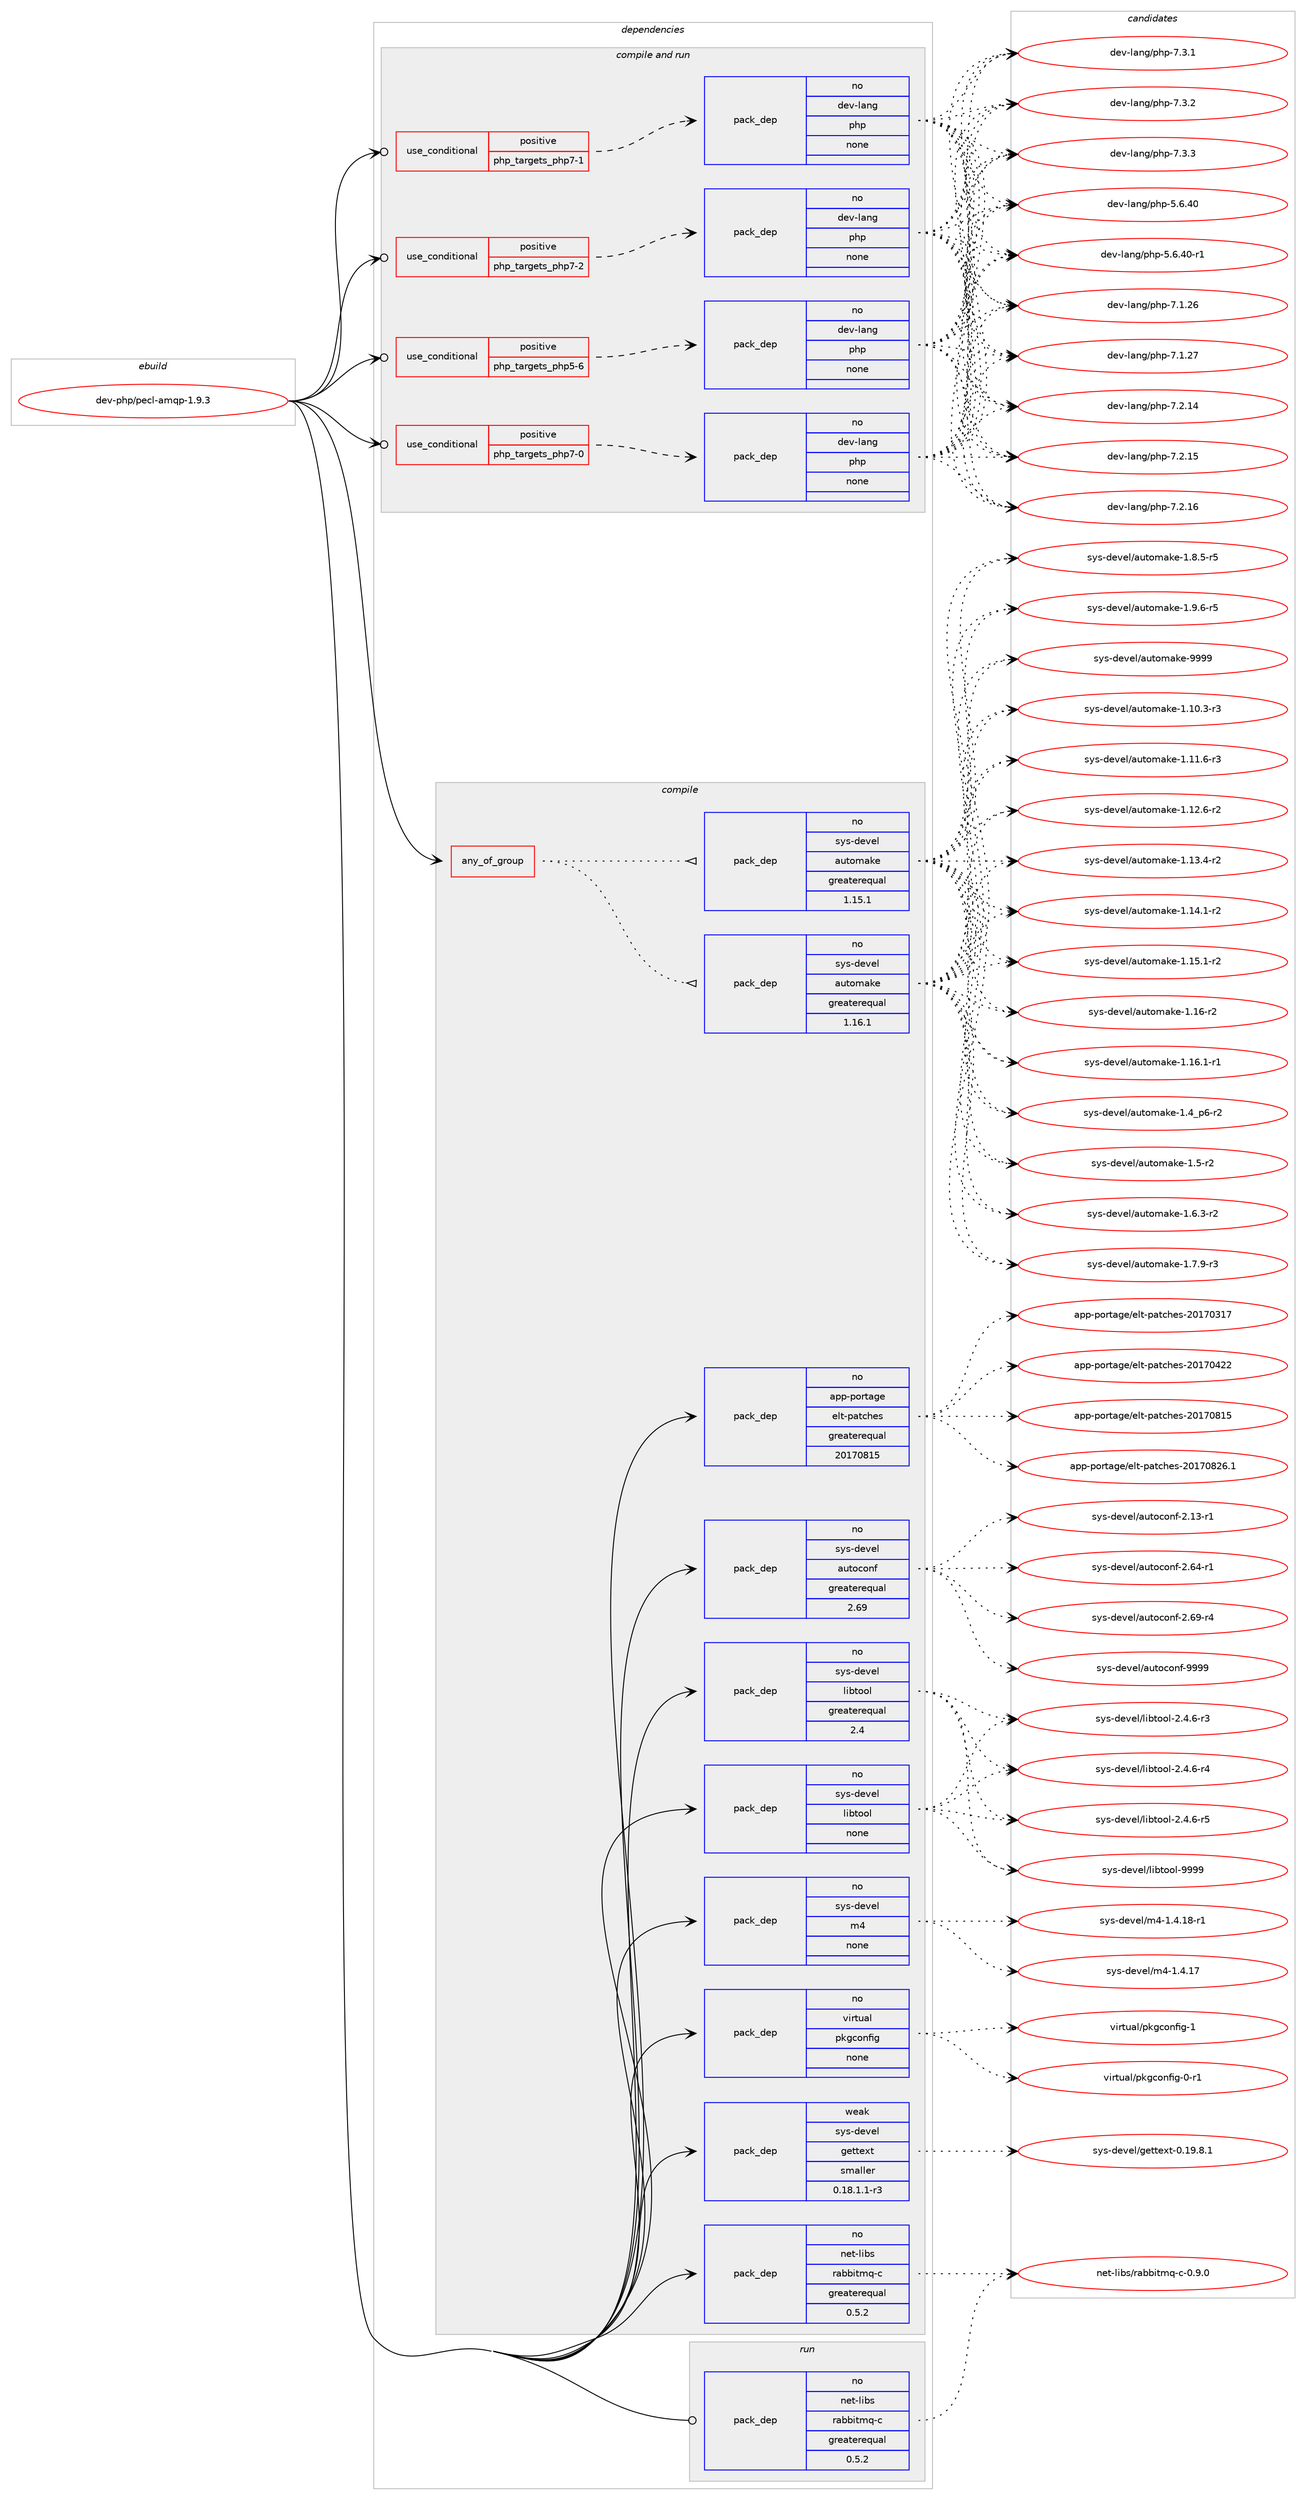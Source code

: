 digraph prolog {

# *************
# Graph options
# *************

newrank=true;
concentrate=true;
compound=true;
graph [rankdir=LR,fontname=Helvetica,fontsize=10,ranksep=1.5];#, ranksep=2.5, nodesep=0.2];
edge  [arrowhead=vee];
node  [fontname=Helvetica,fontsize=10];

# **********
# The ebuild
# **********

subgraph cluster_leftcol {
color=gray;
rank=same;
label=<<i>ebuild</i>>;
id [label="dev-php/pecl-amqp-1.9.3", color=red, width=4, href="../dev-php/pecl-amqp-1.9.3.svg"];
}

# ****************
# The dependencies
# ****************

subgraph cluster_midcol {
color=gray;
label=<<i>dependencies</i>>;
subgraph cluster_compile {
fillcolor="#eeeeee";
style=filled;
label=<<i>compile</i>>;
subgraph any22521 {
dependency1393180 [label=<<TABLE BORDER="0" CELLBORDER="1" CELLSPACING="0" CELLPADDING="4"><TR><TD CELLPADDING="10">any_of_group</TD></TR></TABLE>>, shape=none, color=red];subgraph pack1000737 {
dependency1393181 [label=<<TABLE BORDER="0" CELLBORDER="1" CELLSPACING="0" CELLPADDING="4" WIDTH="220"><TR><TD ROWSPAN="6" CELLPADDING="30">pack_dep</TD></TR><TR><TD WIDTH="110">no</TD></TR><TR><TD>sys-devel</TD></TR><TR><TD>automake</TD></TR><TR><TD>greaterequal</TD></TR><TR><TD>1.16.1</TD></TR></TABLE>>, shape=none, color=blue];
}
dependency1393180:e -> dependency1393181:w [weight=20,style="dotted",arrowhead="oinv"];
subgraph pack1000738 {
dependency1393182 [label=<<TABLE BORDER="0" CELLBORDER="1" CELLSPACING="0" CELLPADDING="4" WIDTH="220"><TR><TD ROWSPAN="6" CELLPADDING="30">pack_dep</TD></TR><TR><TD WIDTH="110">no</TD></TR><TR><TD>sys-devel</TD></TR><TR><TD>automake</TD></TR><TR><TD>greaterequal</TD></TR><TR><TD>1.15.1</TD></TR></TABLE>>, shape=none, color=blue];
}
dependency1393180:e -> dependency1393182:w [weight=20,style="dotted",arrowhead="oinv"];
}
id:e -> dependency1393180:w [weight=20,style="solid",arrowhead="vee"];
subgraph pack1000739 {
dependency1393183 [label=<<TABLE BORDER="0" CELLBORDER="1" CELLSPACING="0" CELLPADDING="4" WIDTH="220"><TR><TD ROWSPAN="6" CELLPADDING="30">pack_dep</TD></TR><TR><TD WIDTH="110">no</TD></TR><TR><TD>app-portage</TD></TR><TR><TD>elt-patches</TD></TR><TR><TD>greaterequal</TD></TR><TR><TD>20170815</TD></TR></TABLE>>, shape=none, color=blue];
}
id:e -> dependency1393183:w [weight=20,style="solid",arrowhead="vee"];
subgraph pack1000740 {
dependency1393184 [label=<<TABLE BORDER="0" CELLBORDER="1" CELLSPACING="0" CELLPADDING="4" WIDTH="220"><TR><TD ROWSPAN="6" CELLPADDING="30">pack_dep</TD></TR><TR><TD WIDTH="110">no</TD></TR><TR><TD>net-libs</TD></TR><TR><TD>rabbitmq-c</TD></TR><TR><TD>greaterequal</TD></TR><TR><TD>0.5.2</TD></TR></TABLE>>, shape=none, color=blue];
}
id:e -> dependency1393184:w [weight=20,style="solid",arrowhead="vee"];
subgraph pack1000741 {
dependency1393185 [label=<<TABLE BORDER="0" CELLBORDER="1" CELLSPACING="0" CELLPADDING="4" WIDTH="220"><TR><TD ROWSPAN="6" CELLPADDING="30">pack_dep</TD></TR><TR><TD WIDTH="110">no</TD></TR><TR><TD>sys-devel</TD></TR><TR><TD>autoconf</TD></TR><TR><TD>greaterequal</TD></TR><TR><TD>2.69</TD></TR></TABLE>>, shape=none, color=blue];
}
id:e -> dependency1393185:w [weight=20,style="solid",arrowhead="vee"];
subgraph pack1000742 {
dependency1393186 [label=<<TABLE BORDER="0" CELLBORDER="1" CELLSPACING="0" CELLPADDING="4" WIDTH="220"><TR><TD ROWSPAN="6" CELLPADDING="30">pack_dep</TD></TR><TR><TD WIDTH="110">no</TD></TR><TR><TD>sys-devel</TD></TR><TR><TD>libtool</TD></TR><TR><TD>greaterequal</TD></TR><TR><TD>2.4</TD></TR></TABLE>>, shape=none, color=blue];
}
id:e -> dependency1393186:w [weight=20,style="solid",arrowhead="vee"];
subgraph pack1000743 {
dependency1393187 [label=<<TABLE BORDER="0" CELLBORDER="1" CELLSPACING="0" CELLPADDING="4" WIDTH="220"><TR><TD ROWSPAN="6" CELLPADDING="30">pack_dep</TD></TR><TR><TD WIDTH="110">no</TD></TR><TR><TD>sys-devel</TD></TR><TR><TD>libtool</TD></TR><TR><TD>none</TD></TR><TR><TD></TD></TR></TABLE>>, shape=none, color=blue];
}
id:e -> dependency1393187:w [weight=20,style="solid",arrowhead="vee"];
subgraph pack1000744 {
dependency1393188 [label=<<TABLE BORDER="0" CELLBORDER="1" CELLSPACING="0" CELLPADDING="4" WIDTH="220"><TR><TD ROWSPAN="6" CELLPADDING="30">pack_dep</TD></TR><TR><TD WIDTH="110">no</TD></TR><TR><TD>sys-devel</TD></TR><TR><TD>m4</TD></TR><TR><TD>none</TD></TR><TR><TD></TD></TR></TABLE>>, shape=none, color=blue];
}
id:e -> dependency1393188:w [weight=20,style="solid",arrowhead="vee"];
subgraph pack1000745 {
dependency1393189 [label=<<TABLE BORDER="0" CELLBORDER="1" CELLSPACING="0" CELLPADDING="4" WIDTH="220"><TR><TD ROWSPAN="6" CELLPADDING="30">pack_dep</TD></TR><TR><TD WIDTH="110">no</TD></TR><TR><TD>virtual</TD></TR><TR><TD>pkgconfig</TD></TR><TR><TD>none</TD></TR><TR><TD></TD></TR></TABLE>>, shape=none, color=blue];
}
id:e -> dependency1393189:w [weight=20,style="solid",arrowhead="vee"];
subgraph pack1000746 {
dependency1393190 [label=<<TABLE BORDER="0" CELLBORDER="1" CELLSPACING="0" CELLPADDING="4" WIDTH="220"><TR><TD ROWSPAN="6" CELLPADDING="30">pack_dep</TD></TR><TR><TD WIDTH="110">weak</TD></TR><TR><TD>sys-devel</TD></TR><TR><TD>gettext</TD></TR><TR><TD>smaller</TD></TR><TR><TD>0.18.1.1-r3</TD></TR></TABLE>>, shape=none, color=blue];
}
id:e -> dependency1393190:w [weight=20,style="solid",arrowhead="vee"];
}
subgraph cluster_compileandrun {
fillcolor="#eeeeee";
style=filled;
label=<<i>compile and run</i>>;
subgraph cond369357 {
dependency1393191 [label=<<TABLE BORDER="0" CELLBORDER="1" CELLSPACING="0" CELLPADDING="4"><TR><TD ROWSPAN="3" CELLPADDING="10">use_conditional</TD></TR><TR><TD>positive</TD></TR><TR><TD>php_targets_php5-6</TD></TR></TABLE>>, shape=none, color=red];
subgraph pack1000747 {
dependency1393192 [label=<<TABLE BORDER="0" CELLBORDER="1" CELLSPACING="0" CELLPADDING="4" WIDTH="220"><TR><TD ROWSPAN="6" CELLPADDING="30">pack_dep</TD></TR><TR><TD WIDTH="110">no</TD></TR><TR><TD>dev-lang</TD></TR><TR><TD>php</TD></TR><TR><TD>none</TD></TR><TR><TD></TD></TR></TABLE>>, shape=none, color=blue];
}
dependency1393191:e -> dependency1393192:w [weight=20,style="dashed",arrowhead="vee"];
}
id:e -> dependency1393191:w [weight=20,style="solid",arrowhead="odotvee"];
subgraph cond369358 {
dependency1393193 [label=<<TABLE BORDER="0" CELLBORDER="1" CELLSPACING="0" CELLPADDING="4"><TR><TD ROWSPAN="3" CELLPADDING="10">use_conditional</TD></TR><TR><TD>positive</TD></TR><TR><TD>php_targets_php7-0</TD></TR></TABLE>>, shape=none, color=red];
subgraph pack1000748 {
dependency1393194 [label=<<TABLE BORDER="0" CELLBORDER="1" CELLSPACING="0" CELLPADDING="4" WIDTH="220"><TR><TD ROWSPAN="6" CELLPADDING="30">pack_dep</TD></TR><TR><TD WIDTH="110">no</TD></TR><TR><TD>dev-lang</TD></TR><TR><TD>php</TD></TR><TR><TD>none</TD></TR><TR><TD></TD></TR></TABLE>>, shape=none, color=blue];
}
dependency1393193:e -> dependency1393194:w [weight=20,style="dashed",arrowhead="vee"];
}
id:e -> dependency1393193:w [weight=20,style="solid",arrowhead="odotvee"];
subgraph cond369359 {
dependency1393195 [label=<<TABLE BORDER="0" CELLBORDER="1" CELLSPACING="0" CELLPADDING="4"><TR><TD ROWSPAN="3" CELLPADDING="10">use_conditional</TD></TR><TR><TD>positive</TD></TR><TR><TD>php_targets_php7-1</TD></TR></TABLE>>, shape=none, color=red];
subgraph pack1000749 {
dependency1393196 [label=<<TABLE BORDER="0" CELLBORDER="1" CELLSPACING="0" CELLPADDING="4" WIDTH="220"><TR><TD ROWSPAN="6" CELLPADDING="30">pack_dep</TD></TR><TR><TD WIDTH="110">no</TD></TR><TR><TD>dev-lang</TD></TR><TR><TD>php</TD></TR><TR><TD>none</TD></TR><TR><TD></TD></TR></TABLE>>, shape=none, color=blue];
}
dependency1393195:e -> dependency1393196:w [weight=20,style="dashed",arrowhead="vee"];
}
id:e -> dependency1393195:w [weight=20,style="solid",arrowhead="odotvee"];
subgraph cond369360 {
dependency1393197 [label=<<TABLE BORDER="0" CELLBORDER="1" CELLSPACING="0" CELLPADDING="4"><TR><TD ROWSPAN="3" CELLPADDING="10">use_conditional</TD></TR><TR><TD>positive</TD></TR><TR><TD>php_targets_php7-2</TD></TR></TABLE>>, shape=none, color=red];
subgraph pack1000750 {
dependency1393198 [label=<<TABLE BORDER="0" CELLBORDER="1" CELLSPACING="0" CELLPADDING="4" WIDTH="220"><TR><TD ROWSPAN="6" CELLPADDING="30">pack_dep</TD></TR><TR><TD WIDTH="110">no</TD></TR><TR><TD>dev-lang</TD></TR><TR><TD>php</TD></TR><TR><TD>none</TD></TR><TR><TD></TD></TR></TABLE>>, shape=none, color=blue];
}
dependency1393197:e -> dependency1393198:w [weight=20,style="dashed",arrowhead="vee"];
}
id:e -> dependency1393197:w [weight=20,style="solid",arrowhead="odotvee"];
}
subgraph cluster_run {
fillcolor="#eeeeee";
style=filled;
label=<<i>run</i>>;
subgraph pack1000751 {
dependency1393199 [label=<<TABLE BORDER="0" CELLBORDER="1" CELLSPACING="0" CELLPADDING="4" WIDTH="220"><TR><TD ROWSPAN="6" CELLPADDING="30">pack_dep</TD></TR><TR><TD WIDTH="110">no</TD></TR><TR><TD>net-libs</TD></TR><TR><TD>rabbitmq-c</TD></TR><TR><TD>greaterequal</TD></TR><TR><TD>0.5.2</TD></TR></TABLE>>, shape=none, color=blue];
}
id:e -> dependency1393199:w [weight=20,style="solid",arrowhead="odot"];
}
}

# **************
# The candidates
# **************

subgraph cluster_choices {
rank=same;
color=gray;
label=<<i>candidates</i>>;

subgraph choice1000737 {
color=black;
nodesep=1;
choice11512111545100101118101108479711711611110997107101454946494846514511451 [label="sys-devel/automake-1.10.3-r3", color=red, width=4,href="../sys-devel/automake-1.10.3-r3.svg"];
choice11512111545100101118101108479711711611110997107101454946494946544511451 [label="sys-devel/automake-1.11.6-r3", color=red, width=4,href="../sys-devel/automake-1.11.6-r3.svg"];
choice11512111545100101118101108479711711611110997107101454946495046544511450 [label="sys-devel/automake-1.12.6-r2", color=red, width=4,href="../sys-devel/automake-1.12.6-r2.svg"];
choice11512111545100101118101108479711711611110997107101454946495146524511450 [label="sys-devel/automake-1.13.4-r2", color=red, width=4,href="../sys-devel/automake-1.13.4-r2.svg"];
choice11512111545100101118101108479711711611110997107101454946495246494511450 [label="sys-devel/automake-1.14.1-r2", color=red, width=4,href="../sys-devel/automake-1.14.1-r2.svg"];
choice11512111545100101118101108479711711611110997107101454946495346494511450 [label="sys-devel/automake-1.15.1-r2", color=red, width=4,href="../sys-devel/automake-1.15.1-r2.svg"];
choice1151211154510010111810110847971171161111099710710145494649544511450 [label="sys-devel/automake-1.16-r2", color=red, width=4,href="../sys-devel/automake-1.16-r2.svg"];
choice11512111545100101118101108479711711611110997107101454946495446494511449 [label="sys-devel/automake-1.16.1-r1", color=red, width=4,href="../sys-devel/automake-1.16.1-r1.svg"];
choice115121115451001011181011084797117116111109971071014549465295112544511450 [label="sys-devel/automake-1.4_p6-r2", color=red, width=4,href="../sys-devel/automake-1.4_p6-r2.svg"];
choice11512111545100101118101108479711711611110997107101454946534511450 [label="sys-devel/automake-1.5-r2", color=red, width=4,href="../sys-devel/automake-1.5-r2.svg"];
choice115121115451001011181011084797117116111109971071014549465446514511450 [label="sys-devel/automake-1.6.3-r2", color=red, width=4,href="../sys-devel/automake-1.6.3-r2.svg"];
choice115121115451001011181011084797117116111109971071014549465546574511451 [label="sys-devel/automake-1.7.9-r3", color=red, width=4,href="../sys-devel/automake-1.7.9-r3.svg"];
choice115121115451001011181011084797117116111109971071014549465646534511453 [label="sys-devel/automake-1.8.5-r5", color=red, width=4,href="../sys-devel/automake-1.8.5-r5.svg"];
choice115121115451001011181011084797117116111109971071014549465746544511453 [label="sys-devel/automake-1.9.6-r5", color=red, width=4,href="../sys-devel/automake-1.9.6-r5.svg"];
choice115121115451001011181011084797117116111109971071014557575757 [label="sys-devel/automake-9999", color=red, width=4,href="../sys-devel/automake-9999.svg"];
dependency1393181:e -> choice11512111545100101118101108479711711611110997107101454946494846514511451:w [style=dotted,weight="100"];
dependency1393181:e -> choice11512111545100101118101108479711711611110997107101454946494946544511451:w [style=dotted,weight="100"];
dependency1393181:e -> choice11512111545100101118101108479711711611110997107101454946495046544511450:w [style=dotted,weight="100"];
dependency1393181:e -> choice11512111545100101118101108479711711611110997107101454946495146524511450:w [style=dotted,weight="100"];
dependency1393181:e -> choice11512111545100101118101108479711711611110997107101454946495246494511450:w [style=dotted,weight="100"];
dependency1393181:e -> choice11512111545100101118101108479711711611110997107101454946495346494511450:w [style=dotted,weight="100"];
dependency1393181:e -> choice1151211154510010111810110847971171161111099710710145494649544511450:w [style=dotted,weight="100"];
dependency1393181:e -> choice11512111545100101118101108479711711611110997107101454946495446494511449:w [style=dotted,weight="100"];
dependency1393181:e -> choice115121115451001011181011084797117116111109971071014549465295112544511450:w [style=dotted,weight="100"];
dependency1393181:e -> choice11512111545100101118101108479711711611110997107101454946534511450:w [style=dotted,weight="100"];
dependency1393181:e -> choice115121115451001011181011084797117116111109971071014549465446514511450:w [style=dotted,weight="100"];
dependency1393181:e -> choice115121115451001011181011084797117116111109971071014549465546574511451:w [style=dotted,weight="100"];
dependency1393181:e -> choice115121115451001011181011084797117116111109971071014549465646534511453:w [style=dotted,weight="100"];
dependency1393181:e -> choice115121115451001011181011084797117116111109971071014549465746544511453:w [style=dotted,weight="100"];
dependency1393181:e -> choice115121115451001011181011084797117116111109971071014557575757:w [style=dotted,weight="100"];
}
subgraph choice1000738 {
color=black;
nodesep=1;
choice11512111545100101118101108479711711611110997107101454946494846514511451 [label="sys-devel/automake-1.10.3-r3", color=red, width=4,href="../sys-devel/automake-1.10.3-r3.svg"];
choice11512111545100101118101108479711711611110997107101454946494946544511451 [label="sys-devel/automake-1.11.6-r3", color=red, width=4,href="../sys-devel/automake-1.11.6-r3.svg"];
choice11512111545100101118101108479711711611110997107101454946495046544511450 [label="sys-devel/automake-1.12.6-r2", color=red, width=4,href="../sys-devel/automake-1.12.6-r2.svg"];
choice11512111545100101118101108479711711611110997107101454946495146524511450 [label="sys-devel/automake-1.13.4-r2", color=red, width=4,href="../sys-devel/automake-1.13.4-r2.svg"];
choice11512111545100101118101108479711711611110997107101454946495246494511450 [label="sys-devel/automake-1.14.1-r2", color=red, width=4,href="../sys-devel/automake-1.14.1-r2.svg"];
choice11512111545100101118101108479711711611110997107101454946495346494511450 [label="sys-devel/automake-1.15.1-r2", color=red, width=4,href="../sys-devel/automake-1.15.1-r2.svg"];
choice1151211154510010111810110847971171161111099710710145494649544511450 [label="sys-devel/automake-1.16-r2", color=red, width=4,href="../sys-devel/automake-1.16-r2.svg"];
choice11512111545100101118101108479711711611110997107101454946495446494511449 [label="sys-devel/automake-1.16.1-r1", color=red, width=4,href="../sys-devel/automake-1.16.1-r1.svg"];
choice115121115451001011181011084797117116111109971071014549465295112544511450 [label="sys-devel/automake-1.4_p6-r2", color=red, width=4,href="../sys-devel/automake-1.4_p6-r2.svg"];
choice11512111545100101118101108479711711611110997107101454946534511450 [label="sys-devel/automake-1.5-r2", color=red, width=4,href="../sys-devel/automake-1.5-r2.svg"];
choice115121115451001011181011084797117116111109971071014549465446514511450 [label="sys-devel/automake-1.6.3-r2", color=red, width=4,href="../sys-devel/automake-1.6.3-r2.svg"];
choice115121115451001011181011084797117116111109971071014549465546574511451 [label="sys-devel/automake-1.7.9-r3", color=red, width=4,href="../sys-devel/automake-1.7.9-r3.svg"];
choice115121115451001011181011084797117116111109971071014549465646534511453 [label="sys-devel/automake-1.8.5-r5", color=red, width=4,href="../sys-devel/automake-1.8.5-r5.svg"];
choice115121115451001011181011084797117116111109971071014549465746544511453 [label="sys-devel/automake-1.9.6-r5", color=red, width=4,href="../sys-devel/automake-1.9.6-r5.svg"];
choice115121115451001011181011084797117116111109971071014557575757 [label="sys-devel/automake-9999", color=red, width=4,href="../sys-devel/automake-9999.svg"];
dependency1393182:e -> choice11512111545100101118101108479711711611110997107101454946494846514511451:w [style=dotted,weight="100"];
dependency1393182:e -> choice11512111545100101118101108479711711611110997107101454946494946544511451:w [style=dotted,weight="100"];
dependency1393182:e -> choice11512111545100101118101108479711711611110997107101454946495046544511450:w [style=dotted,weight="100"];
dependency1393182:e -> choice11512111545100101118101108479711711611110997107101454946495146524511450:w [style=dotted,weight="100"];
dependency1393182:e -> choice11512111545100101118101108479711711611110997107101454946495246494511450:w [style=dotted,weight="100"];
dependency1393182:e -> choice11512111545100101118101108479711711611110997107101454946495346494511450:w [style=dotted,weight="100"];
dependency1393182:e -> choice1151211154510010111810110847971171161111099710710145494649544511450:w [style=dotted,weight="100"];
dependency1393182:e -> choice11512111545100101118101108479711711611110997107101454946495446494511449:w [style=dotted,weight="100"];
dependency1393182:e -> choice115121115451001011181011084797117116111109971071014549465295112544511450:w [style=dotted,weight="100"];
dependency1393182:e -> choice11512111545100101118101108479711711611110997107101454946534511450:w [style=dotted,weight="100"];
dependency1393182:e -> choice115121115451001011181011084797117116111109971071014549465446514511450:w [style=dotted,weight="100"];
dependency1393182:e -> choice115121115451001011181011084797117116111109971071014549465546574511451:w [style=dotted,weight="100"];
dependency1393182:e -> choice115121115451001011181011084797117116111109971071014549465646534511453:w [style=dotted,weight="100"];
dependency1393182:e -> choice115121115451001011181011084797117116111109971071014549465746544511453:w [style=dotted,weight="100"];
dependency1393182:e -> choice115121115451001011181011084797117116111109971071014557575757:w [style=dotted,weight="100"];
}
subgraph choice1000739 {
color=black;
nodesep=1;
choice97112112451121111141169710310147101108116451129711699104101115455048495548514955 [label="app-portage/elt-patches-20170317", color=red, width=4,href="../app-portage/elt-patches-20170317.svg"];
choice97112112451121111141169710310147101108116451129711699104101115455048495548525050 [label="app-portage/elt-patches-20170422", color=red, width=4,href="../app-portage/elt-patches-20170422.svg"];
choice97112112451121111141169710310147101108116451129711699104101115455048495548564953 [label="app-portage/elt-patches-20170815", color=red, width=4,href="../app-portage/elt-patches-20170815.svg"];
choice971121124511211111411697103101471011081164511297116991041011154550484955485650544649 [label="app-portage/elt-patches-20170826.1", color=red, width=4,href="../app-portage/elt-patches-20170826.1.svg"];
dependency1393183:e -> choice97112112451121111141169710310147101108116451129711699104101115455048495548514955:w [style=dotted,weight="100"];
dependency1393183:e -> choice97112112451121111141169710310147101108116451129711699104101115455048495548525050:w [style=dotted,weight="100"];
dependency1393183:e -> choice97112112451121111141169710310147101108116451129711699104101115455048495548564953:w [style=dotted,weight="100"];
dependency1393183:e -> choice971121124511211111411697103101471011081164511297116991041011154550484955485650544649:w [style=dotted,weight="100"];
}
subgraph choice1000740 {
color=black;
nodesep=1;
choice1101011164510810598115471149798981051161091134599454846574648 [label="net-libs/rabbitmq-c-0.9.0", color=red, width=4,href="../net-libs/rabbitmq-c-0.9.0.svg"];
dependency1393184:e -> choice1101011164510810598115471149798981051161091134599454846574648:w [style=dotted,weight="100"];
}
subgraph choice1000741 {
color=black;
nodesep=1;
choice1151211154510010111810110847971171161119911111010245504649514511449 [label="sys-devel/autoconf-2.13-r1", color=red, width=4,href="../sys-devel/autoconf-2.13-r1.svg"];
choice1151211154510010111810110847971171161119911111010245504654524511449 [label="sys-devel/autoconf-2.64-r1", color=red, width=4,href="../sys-devel/autoconf-2.64-r1.svg"];
choice1151211154510010111810110847971171161119911111010245504654574511452 [label="sys-devel/autoconf-2.69-r4", color=red, width=4,href="../sys-devel/autoconf-2.69-r4.svg"];
choice115121115451001011181011084797117116111991111101024557575757 [label="sys-devel/autoconf-9999", color=red, width=4,href="../sys-devel/autoconf-9999.svg"];
dependency1393185:e -> choice1151211154510010111810110847971171161119911111010245504649514511449:w [style=dotted,weight="100"];
dependency1393185:e -> choice1151211154510010111810110847971171161119911111010245504654524511449:w [style=dotted,weight="100"];
dependency1393185:e -> choice1151211154510010111810110847971171161119911111010245504654574511452:w [style=dotted,weight="100"];
dependency1393185:e -> choice115121115451001011181011084797117116111991111101024557575757:w [style=dotted,weight="100"];
}
subgraph choice1000742 {
color=black;
nodesep=1;
choice1151211154510010111810110847108105981161111111084550465246544511451 [label="sys-devel/libtool-2.4.6-r3", color=red, width=4,href="../sys-devel/libtool-2.4.6-r3.svg"];
choice1151211154510010111810110847108105981161111111084550465246544511452 [label="sys-devel/libtool-2.4.6-r4", color=red, width=4,href="../sys-devel/libtool-2.4.6-r4.svg"];
choice1151211154510010111810110847108105981161111111084550465246544511453 [label="sys-devel/libtool-2.4.6-r5", color=red, width=4,href="../sys-devel/libtool-2.4.6-r5.svg"];
choice1151211154510010111810110847108105981161111111084557575757 [label="sys-devel/libtool-9999", color=red, width=4,href="../sys-devel/libtool-9999.svg"];
dependency1393186:e -> choice1151211154510010111810110847108105981161111111084550465246544511451:w [style=dotted,weight="100"];
dependency1393186:e -> choice1151211154510010111810110847108105981161111111084550465246544511452:w [style=dotted,weight="100"];
dependency1393186:e -> choice1151211154510010111810110847108105981161111111084550465246544511453:w [style=dotted,weight="100"];
dependency1393186:e -> choice1151211154510010111810110847108105981161111111084557575757:w [style=dotted,weight="100"];
}
subgraph choice1000743 {
color=black;
nodesep=1;
choice1151211154510010111810110847108105981161111111084550465246544511451 [label="sys-devel/libtool-2.4.6-r3", color=red, width=4,href="../sys-devel/libtool-2.4.6-r3.svg"];
choice1151211154510010111810110847108105981161111111084550465246544511452 [label="sys-devel/libtool-2.4.6-r4", color=red, width=4,href="../sys-devel/libtool-2.4.6-r4.svg"];
choice1151211154510010111810110847108105981161111111084550465246544511453 [label="sys-devel/libtool-2.4.6-r5", color=red, width=4,href="../sys-devel/libtool-2.4.6-r5.svg"];
choice1151211154510010111810110847108105981161111111084557575757 [label="sys-devel/libtool-9999", color=red, width=4,href="../sys-devel/libtool-9999.svg"];
dependency1393187:e -> choice1151211154510010111810110847108105981161111111084550465246544511451:w [style=dotted,weight="100"];
dependency1393187:e -> choice1151211154510010111810110847108105981161111111084550465246544511452:w [style=dotted,weight="100"];
dependency1393187:e -> choice1151211154510010111810110847108105981161111111084550465246544511453:w [style=dotted,weight="100"];
dependency1393187:e -> choice1151211154510010111810110847108105981161111111084557575757:w [style=dotted,weight="100"];
}
subgraph choice1000744 {
color=black;
nodesep=1;
choice11512111545100101118101108471095245494652464955 [label="sys-devel/m4-1.4.17", color=red, width=4,href="../sys-devel/m4-1.4.17.svg"];
choice115121115451001011181011084710952454946524649564511449 [label="sys-devel/m4-1.4.18-r1", color=red, width=4,href="../sys-devel/m4-1.4.18-r1.svg"];
dependency1393188:e -> choice11512111545100101118101108471095245494652464955:w [style=dotted,weight="100"];
dependency1393188:e -> choice115121115451001011181011084710952454946524649564511449:w [style=dotted,weight="100"];
}
subgraph choice1000745 {
color=black;
nodesep=1;
choice11810511411611797108471121071039911111010210510345484511449 [label="virtual/pkgconfig-0-r1", color=red, width=4,href="../virtual/pkgconfig-0-r1.svg"];
choice1181051141161179710847112107103991111101021051034549 [label="virtual/pkgconfig-1", color=red, width=4,href="../virtual/pkgconfig-1.svg"];
dependency1393189:e -> choice11810511411611797108471121071039911111010210510345484511449:w [style=dotted,weight="100"];
dependency1393189:e -> choice1181051141161179710847112107103991111101021051034549:w [style=dotted,weight="100"];
}
subgraph choice1000746 {
color=black;
nodesep=1;
choice1151211154510010111810110847103101116116101120116454846495746564649 [label="sys-devel/gettext-0.19.8.1", color=red, width=4,href="../sys-devel/gettext-0.19.8.1.svg"];
dependency1393190:e -> choice1151211154510010111810110847103101116116101120116454846495746564649:w [style=dotted,weight="100"];
}
subgraph choice1000747 {
color=black;
nodesep=1;
choice10010111845108971101034711210411245534654465248 [label="dev-lang/php-5.6.40", color=red, width=4,href="../dev-lang/php-5.6.40.svg"];
choice100101118451089711010347112104112455346544652484511449 [label="dev-lang/php-5.6.40-r1", color=red, width=4,href="../dev-lang/php-5.6.40-r1.svg"];
choice10010111845108971101034711210411245554649465054 [label="dev-lang/php-7.1.26", color=red, width=4,href="../dev-lang/php-7.1.26.svg"];
choice10010111845108971101034711210411245554649465055 [label="dev-lang/php-7.1.27", color=red, width=4,href="../dev-lang/php-7.1.27.svg"];
choice10010111845108971101034711210411245554650464952 [label="dev-lang/php-7.2.14", color=red, width=4,href="../dev-lang/php-7.2.14.svg"];
choice10010111845108971101034711210411245554650464953 [label="dev-lang/php-7.2.15", color=red, width=4,href="../dev-lang/php-7.2.15.svg"];
choice10010111845108971101034711210411245554650464954 [label="dev-lang/php-7.2.16", color=red, width=4,href="../dev-lang/php-7.2.16.svg"];
choice100101118451089711010347112104112455546514649 [label="dev-lang/php-7.3.1", color=red, width=4,href="../dev-lang/php-7.3.1.svg"];
choice100101118451089711010347112104112455546514650 [label="dev-lang/php-7.3.2", color=red, width=4,href="../dev-lang/php-7.3.2.svg"];
choice100101118451089711010347112104112455546514651 [label="dev-lang/php-7.3.3", color=red, width=4,href="../dev-lang/php-7.3.3.svg"];
dependency1393192:e -> choice10010111845108971101034711210411245534654465248:w [style=dotted,weight="100"];
dependency1393192:e -> choice100101118451089711010347112104112455346544652484511449:w [style=dotted,weight="100"];
dependency1393192:e -> choice10010111845108971101034711210411245554649465054:w [style=dotted,weight="100"];
dependency1393192:e -> choice10010111845108971101034711210411245554649465055:w [style=dotted,weight="100"];
dependency1393192:e -> choice10010111845108971101034711210411245554650464952:w [style=dotted,weight="100"];
dependency1393192:e -> choice10010111845108971101034711210411245554650464953:w [style=dotted,weight="100"];
dependency1393192:e -> choice10010111845108971101034711210411245554650464954:w [style=dotted,weight="100"];
dependency1393192:e -> choice100101118451089711010347112104112455546514649:w [style=dotted,weight="100"];
dependency1393192:e -> choice100101118451089711010347112104112455546514650:w [style=dotted,weight="100"];
dependency1393192:e -> choice100101118451089711010347112104112455546514651:w [style=dotted,weight="100"];
}
subgraph choice1000748 {
color=black;
nodesep=1;
choice10010111845108971101034711210411245534654465248 [label="dev-lang/php-5.6.40", color=red, width=4,href="../dev-lang/php-5.6.40.svg"];
choice100101118451089711010347112104112455346544652484511449 [label="dev-lang/php-5.6.40-r1", color=red, width=4,href="../dev-lang/php-5.6.40-r1.svg"];
choice10010111845108971101034711210411245554649465054 [label="dev-lang/php-7.1.26", color=red, width=4,href="../dev-lang/php-7.1.26.svg"];
choice10010111845108971101034711210411245554649465055 [label="dev-lang/php-7.1.27", color=red, width=4,href="../dev-lang/php-7.1.27.svg"];
choice10010111845108971101034711210411245554650464952 [label="dev-lang/php-7.2.14", color=red, width=4,href="../dev-lang/php-7.2.14.svg"];
choice10010111845108971101034711210411245554650464953 [label="dev-lang/php-7.2.15", color=red, width=4,href="../dev-lang/php-7.2.15.svg"];
choice10010111845108971101034711210411245554650464954 [label="dev-lang/php-7.2.16", color=red, width=4,href="../dev-lang/php-7.2.16.svg"];
choice100101118451089711010347112104112455546514649 [label="dev-lang/php-7.3.1", color=red, width=4,href="../dev-lang/php-7.3.1.svg"];
choice100101118451089711010347112104112455546514650 [label="dev-lang/php-7.3.2", color=red, width=4,href="../dev-lang/php-7.3.2.svg"];
choice100101118451089711010347112104112455546514651 [label="dev-lang/php-7.3.3", color=red, width=4,href="../dev-lang/php-7.3.3.svg"];
dependency1393194:e -> choice10010111845108971101034711210411245534654465248:w [style=dotted,weight="100"];
dependency1393194:e -> choice100101118451089711010347112104112455346544652484511449:w [style=dotted,weight="100"];
dependency1393194:e -> choice10010111845108971101034711210411245554649465054:w [style=dotted,weight="100"];
dependency1393194:e -> choice10010111845108971101034711210411245554649465055:w [style=dotted,weight="100"];
dependency1393194:e -> choice10010111845108971101034711210411245554650464952:w [style=dotted,weight="100"];
dependency1393194:e -> choice10010111845108971101034711210411245554650464953:w [style=dotted,weight="100"];
dependency1393194:e -> choice10010111845108971101034711210411245554650464954:w [style=dotted,weight="100"];
dependency1393194:e -> choice100101118451089711010347112104112455546514649:w [style=dotted,weight="100"];
dependency1393194:e -> choice100101118451089711010347112104112455546514650:w [style=dotted,weight="100"];
dependency1393194:e -> choice100101118451089711010347112104112455546514651:w [style=dotted,weight="100"];
}
subgraph choice1000749 {
color=black;
nodesep=1;
choice10010111845108971101034711210411245534654465248 [label="dev-lang/php-5.6.40", color=red, width=4,href="../dev-lang/php-5.6.40.svg"];
choice100101118451089711010347112104112455346544652484511449 [label="dev-lang/php-5.6.40-r1", color=red, width=4,href="../dev-lang/php-5.6.40-r1.svg"];
choice10010111845108971101034711210411245554649465054 [label="dev-lang/php-7.1.26", color=red, width=4,href="../dev-lang/php-7.1.26.svg"];
choice10010111845108971101034711210411245554649465055 [label="dev-lang/php-7.1.27", color=red, width=4,href="../dev-lang/php-7.1.27.svg"];
choice10010111845108971101034711210411245554650464952 [label="dev-lang/php-7.2.14", color=red, width=4,href="../dev-lang/php-7.2.14.svg"];
choice10010111845108971101034711210411245554650464953 [label="dev-lang/php-7.2.15", color=red, width=4,href="../dev-lang/php-7.2.15.svg"];
choice10010111845108971101034711210411245554650464954 [label="dev-lang/php-7.2.16", color=red, width=4,href="../dev-lang/php-7.2.16.svg"];
choice100101118451089711010347112104112455546514649 [label="dev-lang/php-7.3.1", color=red, width=4,href="../dev-lang/php-7.3.1.svg"];
choice100101118451089711010347112104112455546514650 [label="dev-lang/php-7.3.2", color=red, width=4,href="../dev-lang/php-7.3.2.svg"];
choice100101118451089711010347112104112455546514651 [label="dev-lang/php-7.3.3", color=red, width=4,href="../dev-lang/php-7.3.3.svg"];
dependency1393196:e -> choice10010111845108971101034711210411245534654465248:w [style=dotted,weight="100"];
dependency1393196:e -> choice100101118451089711010347112104112455346544652484511449:w [style=dotted,weight="100"];
dependency1393196:e -> choice10010111845108971101034711210411245554649465054:w [style=dotted,weight="100"];
dependency1393196:e -> choice10010111845108971101034711210411245554649465055:w [style=dotted,weight="100"];
dependency1393196:e -> choice10010111845108971101034711210411245554650464952:w [style=dotted,weight="100"];
dependency1393196:e -> choice10010111845108971101034711210411245554650464953:w [style=dotted,weight="100"];
dependency1393196:e -> choice10010111845108971101034711210411245554650464954:w [style=dotted,weight="100"];
dependency1393196:e -> choice100101118451089711010347112104112455546514649:w [style=dotted,weight="100"];
dependency1393196:e -> choice100101118451089711010347112104112455546514650:w [style=dotted,weight="100"];
dependency1393196:e -> choice100101118451089711010347112104112455546514651:w [style=dotted,weight="100"];
}
subgraph choice1000750 {
color=black;
nodesep=1;
choice10010111845108971101034711210411245534654465248 [label="dev-lang/php-5.6.40", color=red, width=4,href="../dev-lang/php-5.6.40.svg"];
choice100101118451089711010347112104112455346544652484511449 [label="dev-lang/php-5.6.40-r1", color=red, width=4,href="../dev-lang/php-5.6.40-r1.svg"];
choice10010111845108971101034711210411245554649465054 [label="dev-lang/php-7.1.26", color=red, width=4,href="../dev-lang/php-7.1.26.svg"];
choice10010111845108971101034711210411245554649465055 [label="dev-lang/php-7.1.27", color=red, width=4,href="../dev-lang/php-7.1.27.svg"];
choice10010111845108971101034711210411245554650464952 [label="dev-lang/php-7.2.14", color=red, width=4,href="../dev-lang/php-7.2.14.svg"];
choice10010111845108971101034711210411245554650464953 [label="dev-lang/php-7.2.15", color=red, width=4,href="../dev-lang/php-7.2.15.svg"];
choice10010111845108971101034711210411245554650464954 [label="dev-lang/php-7.2.16", color=red, width=4,href="../dev-lang/php-7.2.16.svg"];
choice100101118451089711010347112104112455546514649 [label="dev-lang/php-7.3.1", color=red, width=4,href="../dev-lang/php-7.3.1.svg"];
choice100101118451089711010347112104112455546514650 [label="dev-lang/php-7.3.2", color=red, width=4,href="../dev-lang/php-7.3.2.svg"];
choice100101118451089711010347112104112455546514651 [label="dev-lang/php-7.3.3", color=red, width=4,href="../dev-lang/php-7.3.3.svg"];
dependency1393198:e -> choice10010111845108971101034711210411245534654465248:w [style=dotted,weight="100"];
dependency1393198:e -> choice100101118451089711010347112104112455346544652484511449:w [style=dotted,weight="100"];
dependency1393198:e -> choice10010111845108971101034711210411245554649465054:w [style=dotted,weight="100"];
dependency1393198:e -> choice10010111845108971101034711210411245554649465055:w [style=dotted,weight="100"];
dependency1393198:e -> choice10010111845108971101034711210411245554650464952:w [style=dotted,weight="100"];
dependency1393198:e -> choice10010111845108971101034711210411245554650464953:w [style=dotted,weight="100"];
dependency1393198:e -> choice10010111845108971101034711210411245554650464954:w [style=dotted,weight="100"];
dependency1393198:e -> choice100101118451089711010347112104112455546514649:w [style=dotted,weight="100"];
dependency1393198:e -> choice100101118451089711010347112104112455546514650:w [style=dotted,weight="100"];
dependency1393198:e -> choice100101118451089711010347112104112455546514651:w [style=dotted,weight="100"];
}
subgraph choice1000751 {
color=black;
nodesep=1;
choice1101011164510810598115471149798981051161091134599454846574648 [label="net-libs/rabbitmq-c-0.9.0", color=red, width=4,href="../net-libs/rabbitmq-c-0.9.0.svg"];
dependency1393199:e -> choice1101011164510810598115471149798981051161091134599454846574648:w [style=dotted,weight="100"];
}
}

}
